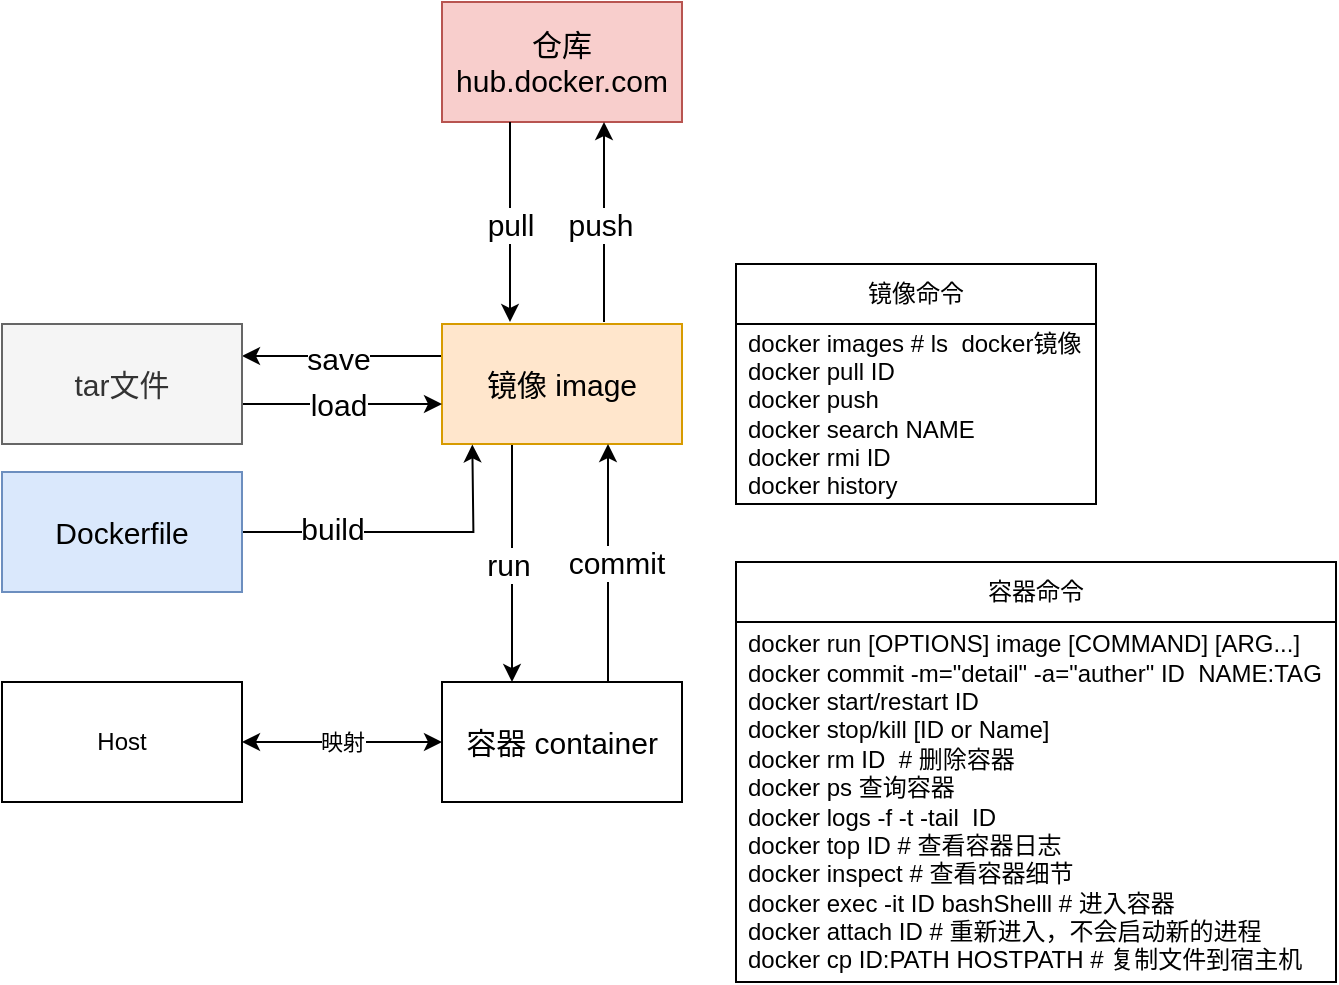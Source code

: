 <mxfile version="21.6.8" type="github">
  <diagram name="第 1 页" id="Dieb2r_4ZCmCPJevkqm0">
    <mxGraphModel dx="1077" dy="611" grid="1" gridSize="10" guides="1" tooltips="1" connect="1" arrows="1" fold="1" page="1" pageScale="1" pageWidth="827" pageHeight="1169" math="0" shadow="0">
      <root>
        <mxCell id="0" />
        <mxCell id="1" parent="0" />
        <mxCell id="-7cVYtZQI--8h56764MG-1" value="仓库&lt;br style=&quot;font-size: 15px;&quot;&gt;hub.docker.com" style="rounded=0;whiteSpace=wrap;html=1;fillColor=#f8cecc;strokeColor=#b85450;arcSize=15;fontSize=15;" vertex="1" parent="1">
          <mxGeometry x="380" y="350" width="120" height="60" as="geometry" />
        </mxCell>
        <mxCell id="-7cVYtZQI--8h56764MG-20" style="edgeStyle=orthogonalEdgeStyle;rounded=0;orthogonalLoop=1;jettySize=auto;html=1;exitX=0.25;exitY=1;exitDx=0;exitDy=0;entryX=0.25;entryY=0;entryDx=0;entryDy=0;" edge="1" parent="1">
          <mxGeometry relative="1" as="geometry">
            <mxPoint x="415" y="571" as="sourcePoint" />
            <mxPoint x="415" y="690" as="targetPoint" />
          </mxGeometry>
        </mxCell>
        <mxCell id="-7cVYtZQI--8h56764MG-21" value="run" style="edgeLabel;html=1;align=center;verticalAlign=middle;resizable=0;points=[];fontSize=15;" vertex="1" connectable="0" parent="-7cVYtZQI--8h56764MG-20">
          <mxGeometry x="-0.067" y="-2" relative="1" as="geometry">
            <mxPoint y="4" as="offset" />
          </mxGeometry>
        </mxCell>
        <mxCell id="-7cVYtZQI--8h56764MG-26" style="edgeStyle=orthogonalEdgeStyle;rounded=0;orthogonalLoop=1;jettySize=auto;html=1;entryX=1;entryY=0.5;entryDx=0;entryDy=0;" edge="1" parent="1">
          <mxGeometry relative="1" as="geometry">
            <mxPoint x="380" y="527" as="sourcePoint" />
            <mxPoint x="280" y="527" as="targetPoint" />
          </mxGeometry>
        </mxCell>
        <mxCell id="-7cVYtZQI--8h56764MG-27" value="save" style="edgeLabel;html=1;align=center;verticalAlign=middle;resizable=0;points=[];fontSize=15;" vertex="1" connectable="0" parent="-7cVYtZQI--8h56764MG-26">
          <mxGeometry x="0.036" y="1" relative="1" as="geometry">
            <mxPoint as="offset" />
          </mxGeometry>
        </mxCell>
        <mxCell id="-7cVYtZQI--8h56764MG-2" value="镜像 image" style="rounded=0;whiteSpace=wrap;html=1;fillColor=#ffe6cc;strokeColor=#d79b00;arcSize=15;fontSize=15;" vertex="1" parent="1">
          <mxGeometry x="380" y="511" width="120" height="60" as="geometry" />
        </mxCell>
        <mxCell id="-7cVYtZQI--8h56764MG-30" style="edgeStyle=orthogonalEdgeStyle;rounded=0;orthogonalLoop=1;jettySize=auto;html=1;entryX=0.068;entryY=1.004;entryDx=0;entryDy=0;entryPerimeter=0;exitX=1;exitY=0.5;exitDx=0;exitDy=0;" edge="1" parent="1" source="-7cVYtZQI--8h56764MG-3">
          <mxGeometry relative="1" as="geometry">
            <mxPoint x="287" y="649" as="sourcePoint" />
            <mxPoint x="395.16" y="571.24" as="targetPoint" />
          </mxGeometry>
        </mxCell>
        <mxCell id="-7cVYtZQI--8h56764MG-31" value="&lt;font style=&quot;font-size: 15px;&quot;&gt;build&lt;/font&gt;" style="edgeLabel;html=1;align=center;verticalAlign=middle;resizable=0;points=[];" vertex="1" connectable="0" parent="-7cVYtZQI--8h56764MG-30">
          <mxGeometry x="-0.709" y="2" relative="1" as="geometry">
            <mxPoint x="22" as="offset" />
          </mxGeometry>
        </mxCell>
        <mxCell id="-7cVYtZQI--8h56764MG-3" value="Dockerfile" style="rounded=0;whiteSpace=wrap;html=1;fillColor=#dae8fc;strokeColor=#6c8ebf;arcSize=15;fontSize=15;" vertex="1" parent="1">
          <mxGeometry x="160" y="585" width="120" height="60" as="geometry" />
        </mxCell>
        <mxCell id="-7cVYtZQI--8h56764MG-28" style="edgeStyle=orthogonalEdgeStyle;rounded=0;orthogonalLoop=1;jettySize=auto;html=1;entryX=0;entryY=0.5;entryDx=0;entryDy=0;" edge="1" parent="1">
          <mxGeometry relative="1" as="geometry">
            <mxPoint x="280" y="551" as="sourcePoint" />
            <mxPoint x="380" y="551" as="targetPoint" />
          </mxGeometry>
        </mxCell>
        <mxCell id="-7cVYtZQI--8h56764MG-29" value="load" style="edgeLabel;html=1;align=center;verticalAlign=middle;resizable=0;points=[];fontSize=15;" vertex="1" connectable="0" parent="-7cVYtZQI--8h56764MG-28">
          <mxGeometry x="-0.053" relative="1" as="geometry">
            <mxPoint as="offset" />
          </mxGeometry>
        </mxCell>
        <mxCell id="-7cVYtZQI--8h56764MG-4" value="tar文件" style="rounded=0;whiteSpace=wrap;html=1;fillColor=#f5f5f5;fontColor=#333333;strokeColor=#666666;arcSize=15;fontSize=15;" vertex="1" parent="1">
          <mxGeometry x="160" y="511" width="120" height="60" as="geometry" />
        </mxCell>
        <mxCell id="-7cVYtZQI--8h56764MG-22" style="edgeStyle=orthogonalEdgeStyle;rounded=0;orthogonalLoop=1;jettySize=auto;html=1;exitX=0.75;exitY=0;exitDx=0;exitDy=0;entryX=0.75;entryY=1;entryDx=0;entryDy=0;" edge="1" parent="1">
          <mxGeometry relative="1" as="geometry">
            <mxPoint x="463" y="690" as="sourcePoint" />
            <mxPoint x="463" y="571" as="targetPoint" />
          </mxGeometry>
        </mxCell>
        <mxCell id="-7cVYtZQI--8h56764MG-23" value="commit" style="edgeLabel;html=1;align=center;verticalAlign=middle;resizable=0;points=[];fontSize=15;" vertex="1" connectable="0" parent="-7cVYtZQI--8h56764MG-22">
          <mxGeometry x="-0.031" y="-4" relative="1" as="geometry">
            <mxPoint y="-3" as="offset" />
          </mxGeometry>
        </mxCell>
        <mxCell id="-7cVYtZQI--8h56764MG-5" value="容器 container" style="rounded=0;whiteSpace=wrap;html=1;arcSize=15;fontSize=15;" vertex="1" parent="1">
          <mxGeometry x="380" y="690" width="120" height="60" as="geometry" />
        </mxCell>
        <mxCell id="-7cVYtZQI--8h56764MG-7" value="" style="endArrow=classic;html=1;rounded=0;exitX=0.25;exitY=1;exitDx=0;exitDy=0;arcSize=15;fontSize=15;" edge="1" parent="1">
          <mxGeometry width="50" height="50" relative="1" as="geometry">
            <mxPoint x="414" y="410.0" as="sourcePoint" />
            <mxPoint x="414" y="510" as="targetPoint" />
          </mxGeometry>
        </mxCell>
        <mxCell id="-7cVYtZQI--8h56764MG-8" value="pull" style="edgeLabel;html=1;align=center;verticalAlign=middle;resizable=0;points=[];arcSize=15;fontSize=15;" vertex="1" connectable="0" parent="-7cVYtZQI--8h56764MG-7">
          <mxGeometry x="-0.063" y="2" relative="1" as="geometry">
            <mxPoint x="-2" y="4" as="offset" />
          </mxGeometry>
        </mxCell>
        <mxCell id="-7cVYtZQI--8h56764MG-10" value="" style="endArrow=classic;html=1;rounded=0;entryX=0.75;entryY=1;entryDx=0;entryDy=0;" edge="1" parent="1">
          <mxGeometry width="50" height="50" relative="1" as="geometry">
            <mxPoint x="461" y="510" as="sourcePoint" />
            <mxPoint x="461" y="410.0" as="targetPoint" />
          </mxGeometry>
        </mxCell>
        <mxCell id="-7cVYtZQI--8h56764MG-11" value="&lt;font style=&quot;font-size: 15px;&quot;&gt;push&lt;/font&gt;" style="edgeLabel;html=1;align=center;verticalAlign=middle;resizable=0;points=[];" vertex="1" connectable="0" parent="-7cVYtZQI--8h56764MG-10">
          <mxGeometry x="-0.019" y="2" relative="1" as="geometry">
            <mxPoint as="offset" />
          </mxGeometry>
        </mxCell>
        <mxCell id="-7cVYtZQI--8h56764MG-12" value="镜像命令" style="swimlane;fontStyle=0;childLayout=stackLayout;horizontal=1;startSize=30;horizontalStack=0;resizeParent=1;resizeParentMax=0;resizeLast=0;collapsible=1;marginBottom=0;whiteSpace=wrap;html=1;" vertex="1" parent="1">
          <mxGeometry x="527" y="481" width="180" height="120" as="geometry">
            <mxRectangle x="550" y="470" width="90" height="30" as="alternateBounds" />
          </mxGeometry>
        </mxCell>
        <mxCell id="-7cVYtZQI--8h56764MG-13" value="docker images # ls&amp;nbsp; docker镜像&lt;br&gt;docker pull ID&lt;br&gt;docker push&lt;br&gt;docker search NAME&lt;br&gt;docker rmi ID&lt;br&gt;docker history" style="text;strokeColor=none;fillColor=none;align=left;verticalAlign=middle;spacingLeft=4;spacingRight=4;overflow=hidden;points=[[0,0.5],[1,0.5]];portConstraint=eastwest;rotatable=0;whiteSpace=wrap;html=1;" vertex="1" parent="-7cVYtZQI--8h56764MG-12">
          <mxGeometry y="30" width="180" height="90" as="geometry" />
        </mxCell>
        <mxCell id="-7cVYtZQI--8h56764MG-16" value="容器命令" style="swimlane;fontStyle=0;childLayout=stackLayout;horizontal=1;startSize=30;horizontalStack=0;resizeParent=1;resizeParentMax=0;resizeLast=0;collapsible=1;marginBottom=0;whiteSpace=wrap;html=1;" vertex="1" parent="1">
          <mxGeometry x="527" y="630" width="300" height="210" as="geometry" />
        </mxCell>
        <mxCell id="-7cVYtZQI--8h56764MG-17" value="docker run [OPTIONS] image [COMMAND] [ARG...]&lt;br&gt;docker commit -m=&quot;detail&quot; -a=&quot;auther&quot; ID&amp;nbsp; NAME:TAG&lt;br&gt;docker start/restart ID&lt;br&gt;docker stop/kill [ID or Name]&lt;br&gt;docker rm ID&amp;nbsp; # 删除容器&lt;br&gt;docker ps 查询容器&lt;br&gt;docker logs -f -t -tail&amp;nbsp; ID&lt;br&gt;docker top ID # 查看容器日志&lt;br&gt;docker inspect # 查看容器细节&lt;br&gt;docker exec -it ID bashShelll # 进入容器&amp;nbsp;&lt;br&gt;docker attach ID # 重新进入，不会启动新的进程&lt;br&gt;docker cp ID:PATH HOSTPATH # 复制文件到宿主机" style="text;strokeColor=none;fillColor=none;align=left;verticalAlign=middle;spacingLeft=4;spacingRight=4;overflow=hidden;points=[[0,0.5],[1,0.5]];portConstraint=eastwest;rotatable=0;whiteSpace=wrap;html=1;" vertex="1" parent="-7cVYtZQI--8h56764MG-16">
          <mxGeometry y="30" width="300" height="180" as="geometry" />
        </mxCell>
        <mxCell id="-7cVYtZQI--8h56764MG-32" value="Host" style="rounded=0;whiteSpace=wrap;html=1;" vertex="1" parent="1">
          <mxGeometry x="160" y="690" width="120" height="60" as="geometry" />
        </mxCell>
        <mxCell id="-7cVYtZQI--8h56764MG-33" value="映射" style="endArrow=classic;startArrow=classic;html=1;rounded=0;exitX=1;exitY=0.5;exitDx=0;exitDy=0;" edge="1" parent="1" source="-7cVYtZQI--8h56764MG-32">
          <mxGeometry width="50" height="50" relative="1" as="geometry">
            <mxPoint x="330" y="770" as="sourcePoint" />
            <mxPoint x="380" y="720" as="targetPoint" />
          </mxGeometry>
        </mxCell>
      </root>
    </mxGraphModel>
  </diagram>
</mxfile>

